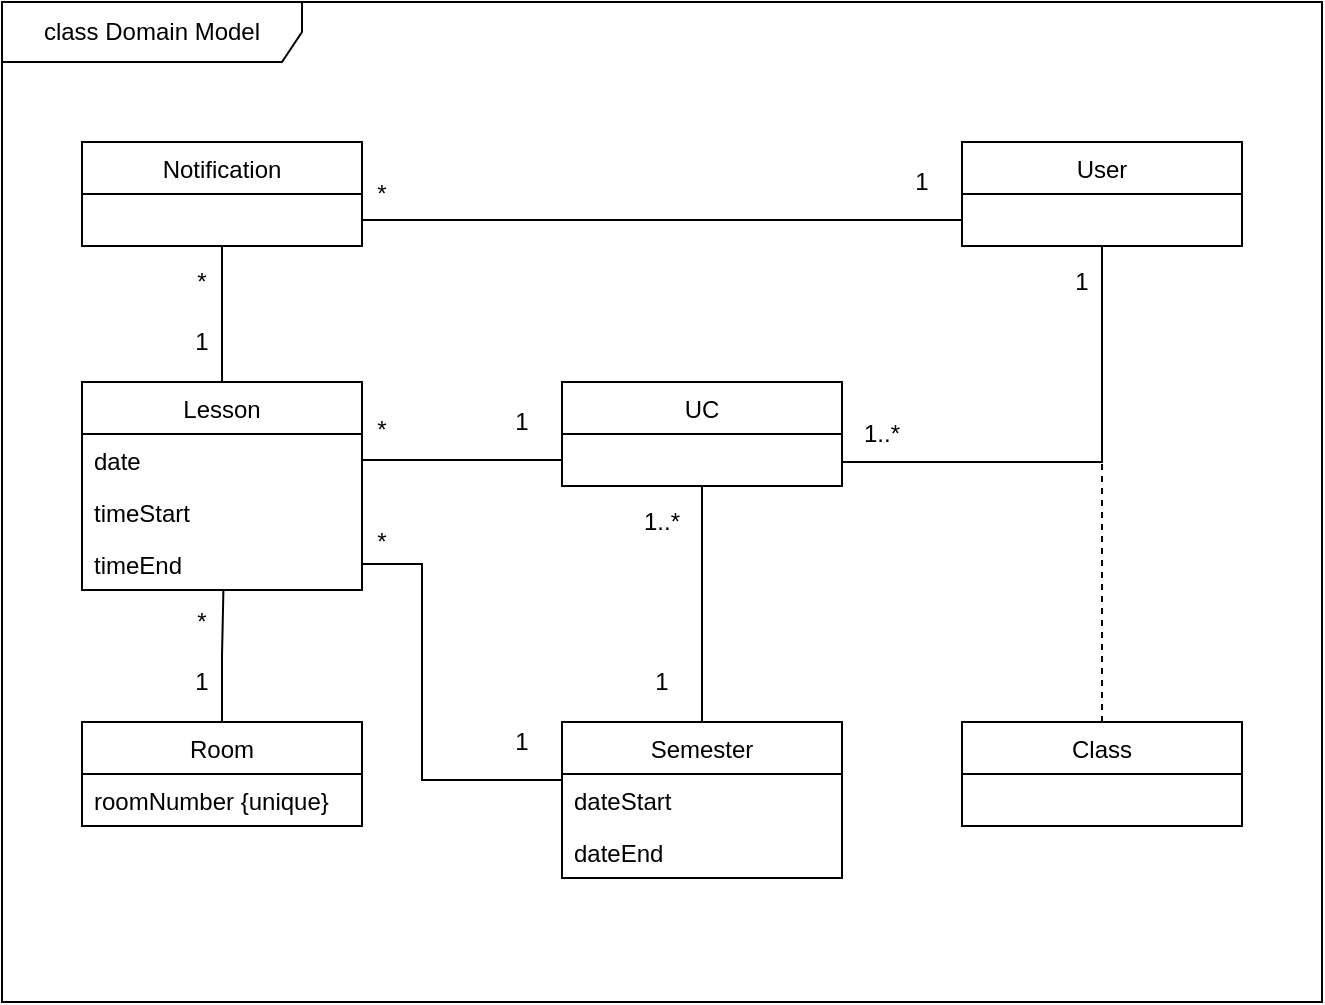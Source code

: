 <mxfile version="17.2.4"><diagram id="FvdEIxQcgz_O-LisJDJh" name="Page-1"><mxGraphModel dx="1016" dy="574" grid="1" gridSize="10" guides="1" tooltips="1" connect="1" arrows="1" fold="1" page="1" pageScale="1" pageWidth="1100" pageHeight="850" math="0" shadow="0"><root><mxCell id="0"/><mxCell id="1" parent="0"/><mxCell id="BPzGfw0cI2bUQoEW6MDb-1" value="class Domain Model" style="shape=umlFrame;whiteSpace=wrap;html=1;width=150;height=30;gradientColor=none;fillColor=default;" parent="1" vertex="1"><mxGeometry width="660" height="500" as="geometry"/></mxCell><mxCell id="BPzGfw0cI2bUQoEW6MDb-2" value="User" style="swimlane;fontStyle=0;childLayout=stackLayout;horizontal=1;startSize=26;fillColor=none;horizontalStack=0;resizeParent=1;resizeParentMax=0;resizeLast=0;collapsible=1;marginBottom=0;" parent="1" vertex="1"><mxGeometry x="480" y="70" width="140" height="52" as="geometry"/></mxCell><mxCell id="BPzGfw0cI2bUQoEW6MDb-9" value="Notification" style="swimlane;fontStyle=0;childLayout=stackLayout;horizontal=1;startSize=26;fillColor=none;horizontalStack=0;resizeParent=1;resizeParentMax=0;resizeLast=0;collapsible=1;marginBottom=0;" parent="1" vertex="1"><mxGeometry x="40" y="70" width="140" height="52" as="geometry"/></mxCell><mxCell id="BPzGfw0cI2bUQoEW6MDb-28" style="edgeStyle=orthogonalEdgeStyle;rounded=0;orthogonalLoop=1;jettySize=auto;html=1;exitX=0.5;exitY=0;exitDx=0;exitDy=0;endArrow=none;endFill=0;entryX=0.505;entryY=1.009;entryDx=0;entryDy=0;entryPerimeter=0;" parent="1" source="BPzGfw0cI2bUQoEW6MDb-12" target="BPzGfw0cI2bUQoEW6MDb-34" edge="1"><mxGeometry relative="1" as="geometry"><mxPoint x="160" y="270" as="targetPoint"/><Array as="points"/></mxGeometry></mxCell><mxCell id="BPzGfw0cI2bUQoEW6MDb-12" value="Room" style="swimlane;fontStyle=0;childLayout=stackLayout;horizontal=1;startSize=26;fillColor=none;horizontalStack=0;resizeParent=1;resizeParentMax=0;resizeLast=0;collapsible=1;marginBottom=0;" parent="1" vertex="1"><mxGeometry x="40" y="360" width="140" height="52" as="geometry"/></mxCell><mxCell id="BPzGfw0cI2bUQoEW6MDb-13" value="roomNumber {unique}" style="text;strokeColor=none;fillColor=none;align=left;verticalAlign=top;spacingLeft=4;spacingRight=4;overflow=hidden;rotatable=0;points=[[0,0.5],[1,0.5]];portConstraint=eastwest;" parent="BPzGfw0cI2bUQoEW6MDb-12" vertex="1"><mxGeometry y="26" width="140" height="26" as="geometry"/></mxCell><mxCell id="BPzGfw0cI2bUQoEW6MDb-27" style="edgeStyle=orthogonalEdgeStyle;rounded=0;orthogonalLoop=1;jettySize=auto;html=1;exitX=0;exitY=0.75;exitDx=0;exitDy=0;endArrow=none;endFill=0;entryX=1;entryY=0.5;entryDx=0;entryDy=0;" parent="1" source="BPzGfw0cI2bUQoEW6MDb-15" target="BPzGfw0cI2bUQoEW6MDb-36" edge="1"><mxGeometry relative="1" as="geometry"><mxPoint x="200" y="220" as="targetPoint"/></mxGeometry></mxCell><mxCell id="iaY9mIpbTmpfTmI4cRDI-2" style="edgeStyle=orthogonalEdgeStyle;rounded=0;orthogonalLoop=1;jettySize=auto;html=1;exitX=1;exitY=0.75;exitDx=0;exitDy=0;entryX=0.5;entryY=1;entryDx=0;entryDy=0;endArrow=none;endFill=0;" edge="1" parent="1" source="BPzGfw0cI2bUQoEW6MDb-15" target="BPzGfw0cI2bUQoEW6MDb-2"><mxGeometry relative="1" as="geometry"><Array as="points"><mxPoint x="420" y="230"/><mxPoint x="550" y="230"/></Array></mxGeometry></mxCell><mxCell id="BPzGfw0cI2bUQoEW6MDb-15" value="UC" style="swimlane;fontStyle=0;childLayout=stackLayout;horizontal=1;startSize=26;fillColor=none;horizontalStack=0;resizeParent=1;resizeParentMax=0;resizeLast=0;collapsible=1;marginBottom=0;" parent="1" vertex="1"><mxGeometry x="280" y="190" width="140" height="52" as="geometry"/></mxCell><mxCell id="BPzGfw0cI2bUQoEW6MDb-29" style="edgeStyle=orthogonalEdgeStyle;rounded=0;orthogonalLoop=1;jettySize=auto;html=1;exitX=0.5;exitY=0;exitDx=0;exitDy=0;endArrow=none;endFill=0;entryX=0.5;entryY=1;entryDx=0;entryDy=0;" parent="1" source="BPzGfw0cI2bUQoEW6MDb-21" target="BPzGfw0cI2bUQoEW6MDb-15" edge="1"><mxGeometry relative="1" as="geometry"><mxPoint x="280" y="350" as="targetPoint"/></mxGeometry></mxCell><mxCell id="BPzGfw0cI2bUQoEW6MDb-21" value="Semester" style="swimlane;fontStyle=0;childLayout=stackLayout;horizontal=1;startSize=26;fillColor=none;horizontalStack=0;resizeParent=1;resizeParentMax=0;resizeLast=0;collapsible=1;marginBottom=0;" parent="1" vertex="1"><mxGeometry x="280" y="360" width="140" height="78" as="geometry"/></mxCell><mxCell id="BPzGfw0cI2bUQoEW6MDb-22" value="dateStart" style="text;strokeColor=none;fillColor=none;align=left;verticalAlign=top;spacingLeft=4;spacingRight=4;overflow=hidden;rotatable=0;points=[[0,0.5],[1,0.5]];portConstraint=eastwest;" parent="BPzGfw0cI2bUQoEW6MDb-21" vertex="1"><mxGeometry y="26" width="140" height="26" as="geometry"/></mxCell><mxCell id="BPzGfw0cI2bUQoEW6MDb-23" value="dateEnd" style="text;strokeColor=none;fillColor=none;align=left;verticalAlign=top;spacingLeft=4;spacingRight=4;overflow=hidden;rotatable=0;points=[[0,0.5],[1,0.5]];portConstraint=eastwest;" parent="BPzGfw0cI2bUQoEW6MDb-21" vertex="1"><mxGeometry y="52" width="140" height="26" as="geometry"/></mxCell><mxCell id="BPzGfw0cI2bUQoEW6MDb-26" style="edgeStyle=orthogonalEdgeStyle;rounded=0;orthogonalLoop=1;jettySize=auto;html=1;entryX=0;entryY=0.75;entryDx=0;entryDy=0;endArrow=none;endFill=0;exitX=1;exitY=0.75;exitDx=0;exitDy=0;" parent="1" source="BPzGfw0cI2bUQoEW6MDb-9" target="BPzGfw0cI2bUQoEW6MDb-2" edge="1"><mxGeometry relative="1" as="geometry"><mxPoint x="390" y="210" as="sourcePoint"/></mxGeometry></mxCell><mxCell id="BPzGfw0cI2bUQoEW6MDb-32" value="Lesson" style="swimlane;fontStyle=0;childLayout=stackLayout;horizontal=1;startSize=26;fillColor=none;horizontalStack=0;resizeParent=1;resizeParentMax=0;resizeLast=0;collapsible=1;marginBottom=0;" parent="1" vertex="1"><mxGeometry x="40" y="190" width="140" height="104" as="geometry"/></mxCell><mxCell id="BPzGfw0cI2bUQoEW6MDb-36" value="date" style="text;strokeColor=none;fillColor=none;align=left;verticalAlign=top;spacingLeft=4;spacingRight=4;overflow=hidden;rotatable=0;points=[[0,0.5],[1,0.5]];portConstraint=eastwest;" parent="BPzGfw0cI2bUQoEW6MDb-32" vertex="1"><mxGeometry y="26" width="140" height="26" as="geometry"/></mxCell><mxCell id="BPzGfw0cI2bUQoEW6MDb-33" value="timeStart" style="text;strokeColor=none;fillColor=none;align=left;verticalAlign=top;spacingLeft=4;spacingRight=4;overflow=hidden;rotatable=0;points=[[0,0.5],[1,0.5]];portConstraint=eastwest;" parent="BPzGfw0cI2bUQoEW6MDb-32" vertex="1"><mxGeometry y="52" width="140" height="26" as="geometry"/></mxCell><mxCell id="BPzGfw0cI2bUQoEW6MDb-34" value="timeEnd" style="text;strokeColor=none;fillColor=none;align=left;verticalAlign=top;spacingLeft=4;spacingRight=4;overflow=hidden;rotatable=0;points=[[0,0.5],[1,0.5]];portConstraint=eastwest;" parent="BPzGfw0cI2bUQoEW6MDb-32" vertex="1"><mxGeometry y="78" width="140" height="26" as="geometry"/></mxCell><mxCell id="BPzGfw0cI2bUQoEW6MDb-35" style="edgeStyle=orthogonalEdgeStyle;rounded=0;orthogonalLoop=1;jettySize=auto;html=1;exitX=0.5;exitY=0;exitDx=0;exitDy=0;startArrow=none;startFill=0;endArrow=none;endFill=0;startSize=20;endSize=6;strokeWidth=1;entryX=0.5;entryY=1;entryDx=0;entryDy=0;" parent="1" source="BPzGfw0cI2bUQoEW6MDb-32" edge="1" target="BPzGfw0cI2bUQoEW6MDb-9"><mxGeometry relative="1" as="geometry"><mxPoint x="390" y="149" as="targetPoint"/><Array as="points"/></mxGeometry></mxCell><mxCell id="iaY9mIpbTmpfTmI4cRDI-3" style="edgeStyle=orthogonalEdgeStyle;rounded=0;orthogonalLoop=1;jettySize=auto;html=1;exitX=0.5;exitY=0;exitDx=0;exitDy=0;endArrow=none;endFill=0;dashed=1;" edge="1" parent="1" source="BPzGfw0cI2bUQoEW6MDb-38"><mxGeometry relative="1" as="geometry"><mxPoint x="550" y="230" as="targetPoint"/></mxGeometry></mxCell><mxCell id="BPzGfw0cI2bUQoEW6MDb-38" value="Class" style="swimlane;fontStyle=0;childLayout=stackLayout;horizontal=1;startSize=26;fillColor=none;horizontalStack=0;resizeParent=1;resizeParentMax=0;resizeLast=0;collapsible=1;marginBottom=0;" parent="1" vertex="1"><mxGeometry x="480" y="360" width="140" height="52" as="geometry"/></mxCell><mxCell id="iaY9mIpbTmpfTmI4cRDI-1" style="edgeStyle=orthogonalEdgeStyle;rounded=0;orthogonalLoop=1;jettySize=auto;html=1;exitX=0;exitY=0.5;exitDx=0;exitDy=0;endArrow=none;endFill=0;entryX=1;entryY=0.5;entryDx=0;entryDy=0;" edge="1" parent="1" source="BPzGfw0cI2bUQoEW6MDb-22" target="BPzGfw0cI2bUQoEW6MDb-34"><mxGeometry relative="1" as="geometry"><mxPoint x="220" y="260" as="targetPoint"/><Array as="points"><mxPoint x="210" y="389"/><mxPoint x="210" y="281"/></Array></mxGeometry></mxCell><mxCell id="iaY9mIpbTmpfTmI4cRDI-4" value="1" style="text;html=1;strokeColor=none;fillColor=none;align=center;verticalAlign=middle;whiteSpace=wrap;rounded=0;" vertex="1" parent="1"><mxGeometry x="450" y="80" width="20" height="20" as="geometry"/></mxCell><mxCell id="iaY9mIpbTmpfTmI4cRDI-5" value="*" style="text;html=1;strokeColor=none;fillColor=none;align=center;verticalAlign=middle;whiteSpace=wrap;rounded=0;" vertex="1" parent="1"><mxGeometry x="180" y="86" width="20" height="20" as="geometry"/></mxCell><mxCell id="iaY9mIpbTmpfTmI4cRDI-6" value="*" style="text;html=1;strokeColor=none;fillColor=none;align=center;verticalAlign=middle;whiteSpace=wrap;rounded=0;" vertex="1" parent="1"><mxGeometry x="90" y="130" width="20" height="20" as="geometry"/></mxCell><mxCell id="iaY9mIpbTmpfTmI4cRDI-7" value="1" style="text;html=1;strokeColor=none;fillColor=none;align=center;verticalAlign=middle;whiteSpace=wrap;rounded=0;" vertex="1" parent="1"><mxGeometry x="530" y="130" width="20" height="20" as="geometry"/></mxCell><mxCell id="iaY9mIpbTmpfTmI4cRDI-8" value="1..*" style="text;html=1;strokeColor=none;fillColor=none;align=center;verticalAlign=middle;whiteSpace=wrap;rounded=0;" vertex="1" parent="1"><mxGeometry x="430" y="208" width="20" height="16" as="geometry"/></mxCell><mxCell id="iaY9mIpbTmpfTmI4cRDI-9" value="1" style="text;html=1;strokeColor=none;fillColor=none;align=center;verticalAlign=middle;whiteSpace=wrap;rounded=0;" vertex="1" parent="1"><mxGeometry x="320" y="330" width="20" height="20" as="geometry"/></mxCell><mxCell id="iaY9mIpbTmpfTmI4cRDI-10" value="1..*" style="text;html=1;strokeColor=none;fillColor=none;align=center;verticalAlign=middle;whiteSpace=wrap;rounded=0;" vertex="1" parent="1"><mxGeometry x="320" y="250" width="20" height="20" as="geometry"/></mxCell><mxCell id="iaY9mIpbTmpfTmI4cRDI-14" value="1" style="text;html=1;strokeColor=none;fillColor=none;align=center;verticalAlign=middle;whiteSpace=wrap;rounded=0;" vertex="1" parent="1"><mxGeometry x="250" y="200" width="20" height="20" as="geometry"/></mxCell><mxCell id="iaY9mIpbTmpfTmI4cRDI-16" value="*" style="text;html=1;strokeColor=none;fillColor=none;align=center;verticalAlign=middle;whiteSpace=wrap;rounded=0;" vertex="1" parent="1"><mxGeometry x="180" y="204" width="20" height="20" as="geometry"/></mxCell><mxCell id="iaY9mIpbTmpfTmI4cRDI-18" value="1" style="text;html=1;strokeColor=none;fillColor=none;align=center;verticalAlign=middle;whiteSpace=wrap;rounded=0;" vertex="1" parent="1"><mxGeometry x="250" y="360" width="20" height="20" as="geometry"/></mxCell><mxCell id="iaY9mIpbTmpfTmI4cRDI-19" value="*" style="text;html=1;strokeColor=none;fillColor=none;align=center;verticalAlign=middle;whiteSpace=wrap;rounded=0;" vertex="1" parent="1"><mxGeometry x="180" y="260" width="20" height="20" as="geometry"/></mxCell><mxCell id="iaY9mIpbTmpfTmI4cRDI-20" value="1" style="text;html=1;strokeColor=none;fillColor=none;align=center;verticalAlign=middle;whiteSpace=wrap;rounded=0;" vertex="1" parent="1"><mxGeometry x="90" y="330" width="20" height="20" as="geometry"/></mxCell><mxCell id="iaY9mIpbTmpfTmI4cRDI-21" value="*" style="text;html=1;strokeColor=none;fillColor=none;align=center;verticalAlign=middle;whiteSpace=wrap;rounded=0;" vertex="1" parent="1"><mxGeometry x="90" y="300" width="20" height="20" as="geometry"/></mxCell><mxCell id="iaY9mIpbTmpfTmI4cRDI-22" value="1" style="text;html=1;strokeColor=none;fillColor=none;align=center;verticalAlign=middle;whiteSpace=wrap;rounded=0;" vertex="1" parent="1"><mxGeometry x="90" y="160" width="20" height="20" as="geometry"/></mxCell></root></mxGraphModel></diagram></mxfile>